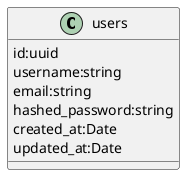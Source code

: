 @startuml


class users{

    id:uuid
    username:string 
    email:string 
    hashed_password:string 
    created_at:Date
    updated_at:Date

}



@enduml